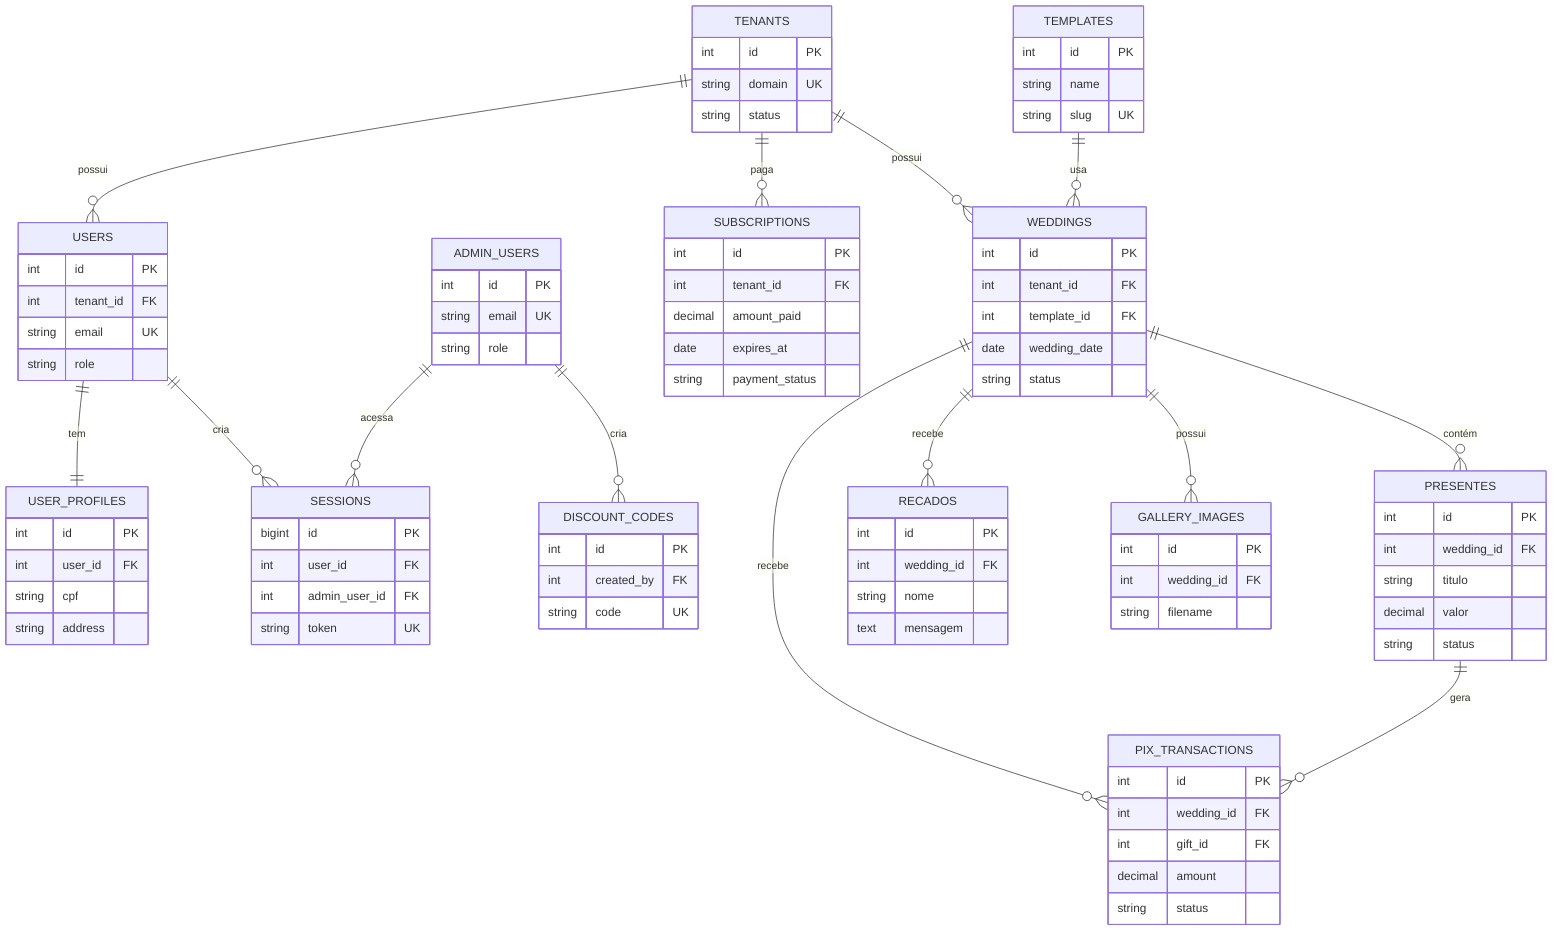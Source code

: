 %% Diagrama ER Simplificado - MeuCasamento SaaS
%% Apenas estrutura principal

erDiagram
    TENANTS ||--o{ USERS : possui
    TENANTS ||--o{ WEDDINGS : possui
    TENANTS ||--o{ SUBSCRIPTIONS : paga
    
    USERS ||--|| USER_PROFILES : tem
    USERS ||--o{ SESSIONS : cria
    
    ADMIN_USERS ||--o{ SESSIONS : acessa
    ADMIN_USERS ||--o{ DISCOUNT_CODES : cria
    
    WEDDINGS ||--o{ PRESENTES : contém
    WEDDINGS ||--o{ PIX_TRANSACTIONS : recebe
    WEDDINGS ||--o{ RECADOS : recebe
    WEDDINGS ||--o{ GALLERY_IMAGES : possui
    
    PRESENTES ||--o{ PIX_TRANSACTIONS : gera
    
    TEMPLATES ||--o{ WEDDINGS : usa

    TENANTS {
        int id PK
        string domain UK
        string status
    }

    USERS {
        int id PK
        int tenant_id FK
        string email UK
        string role
    }

    ADMIN_USERS {
        int id PK
        string email UK
        string role
    }

    USER_PROFILES {
        int id PK
        int user_id FK
        string cpf
        string address
    }

    SESSIONS {
        bigint id PK
        int user_id FK
        int admin_user_id FK
        string token UK
    }

    WEDDINGS {
        int id PK
        int tenant_id FK
        int template_id FK
        date wedding_date
        string status
    }

    SUBSCRIPTIONS {
        int id PK
        int tenant_id FK
        decimal amount_paid
        date expires_at
        string payment_status
    }

    TEMPLATES {
        int id PK
        string name
        string slug UK
    }

    PRESENTES {
        int id PK
        int wedding_id FK
        string titulo
        decimal valor
        string status
    }

    PIX_TRANSACTIONS {
        int id PK
        int wedding_id FK
        int gift_id FK
        decimal amount
        string status
    }

    RECADOS {
        int id PK
        int wedding_id FK
        string nome
        text mensagem
    }

    GALLERY_IMAGES {
        int id PK
        int wedding_id FK
        string filename
    }

    DISCOUNT_CODES {
        int id PK
        int created_by FK
        string code UK
    }